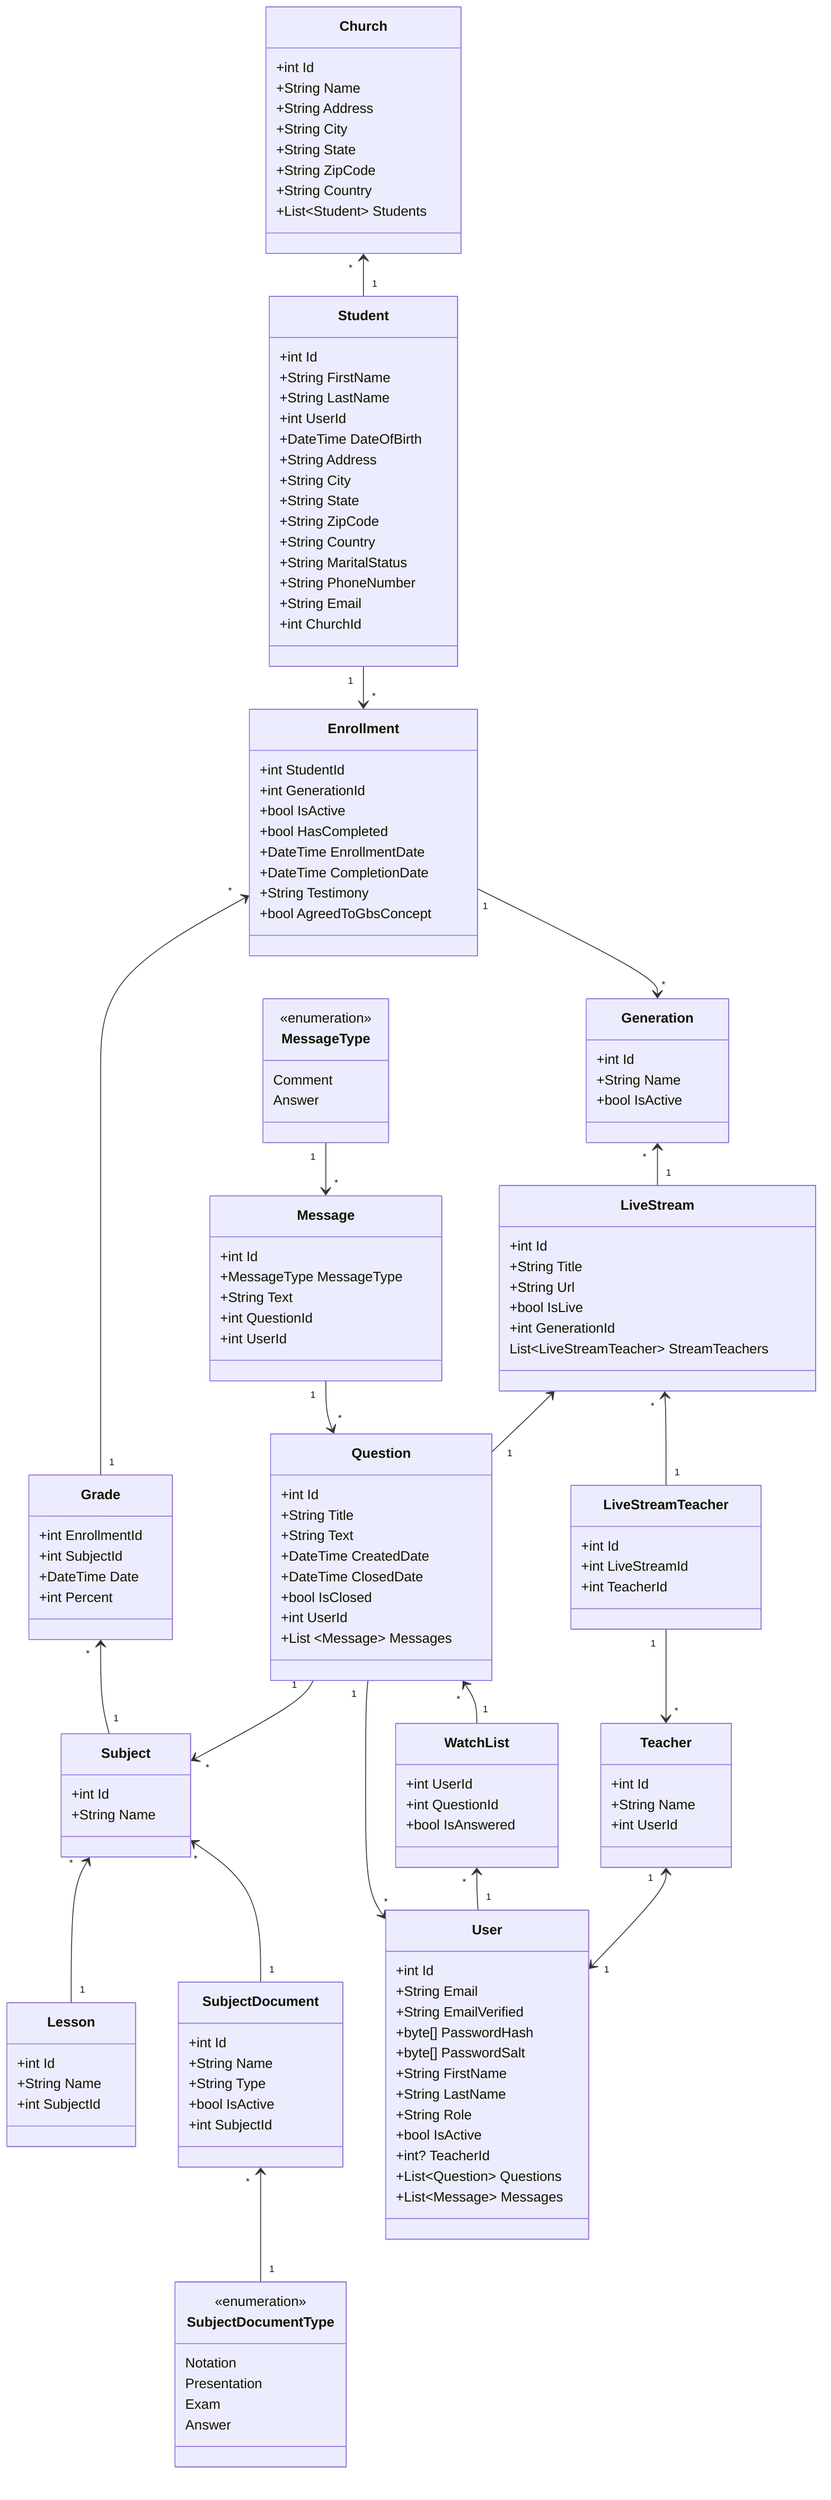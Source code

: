 classDiagram
    Church "*" <-- "1" Student
    Student "1" --> "*" Enrollment
    Enrollment "1" --> "*" Generation
    Generation "*" <-- "1" LiveStream
    Message "1" --> "*" Question
    MessageType "1" --> "*" Message
    Subject "*" <-- "1" Lesson
    Grade "*" <-- "1" Subject
    Subject "*" <-- "1" SubjectDocument
    SubjectDocument "*" <-- "1" SubjectDocumentType
    Question "1" --> "*" Subject
    Question "1" --> "*" User
    Question "*" <-- "1" WatchList
    LiveStream "*" <-- "1" Question
    LiveStreamTeacher "1" --> "*" Teacher
    WatchList "*" <-- "1" User
    Teacher "1" <--> "1" User
    LiveStream "*" <-- "1" LiveStreamTeacher
    Enrollment "*" <-- "1" Grade

    class User {
        +int Id
        +String Email
        +String EmailVerified
        +byte[] PasswordHash
        +byte[] PasswordSalt
        +String FirstName
        +String LastName
        +String Role
        +bool IsActive
        +int? TeacherId
        +List~Question~ Questions
        +List~Message~ Messages
    }

    class Generation {
        +int Id
        +String Name
        +bool IsActive
    }

    class LiveStream {
        +int Id
        +String Title
        +String Url
        +bool IsLive
        +int GenerationId
        List~LiveStreamTeacher~ StreamTeachers
    }

    class Teacher {
        +int Id
        +String Name
        +int UserId
    }

    class LiveStreamTeacher {
        +int Id
        +int LiveStreamId
        +int TeacherId
    }

    class Church {
        +int Id
        +String Name
        +String Address
        +String City
        +String State
        +String ZipCode
        +String Country
        +List~Student~ Students
    }

    class Student {
        +int Id
        +String FirstName
        +String LastName
        +int UserId
        +DateTime DateOfBirth
        +String Address
        +String City
        +String State
        +String ZipCode
        +String Country
        +String MaritalStatus
        +String PhoneNumber
        +String Email
        +int ChurchId
    }
    
    class Enrollment {
        +int StudentId
        +int GenerationId
        +bool IsActive
        +bool HasCompleted
        +DateTime EnrollmentDate
        +DateTime CompletionDate
        +String Testimony
        +bool AgreedToGbsConcept
    }

    class Subject {
        +int Id
        +String Name
    }

    class Lesson {
        +int Id
        +String Name
        +int SubjectId
    }

    class Question {
        +int Id
        +String Title
        +String Text
        +DateTime CreatedDate
        +DateTime ClosedDate
        +bool IsClosed
        +int UserId
        +List ~Message~ Messages
    }

    class Message {
        +int Id
        +MessageType MessageType
        +String Text
        +int QuestionId
        +int UserId
    }

    class MessageType {
        <<enumeration>>
        Comment
        Answer
    }

    class WatchList {
        +int UserId
        +int QuestionId
        +bool IsAnswered
    }

    class Grade {
        +int EnrollmentId
        +int SubjectId
        +DateTime Date
        +int Percent
    }

    class SubjectDocument {
        +int Id
        +String Name
        +String Type
        +bool IsActive
        +int SubjectId
    }

    class SubjectDocumentType {
        <<enumeration>>
        Notation
        Presentation
        Exam
        Answer
    }